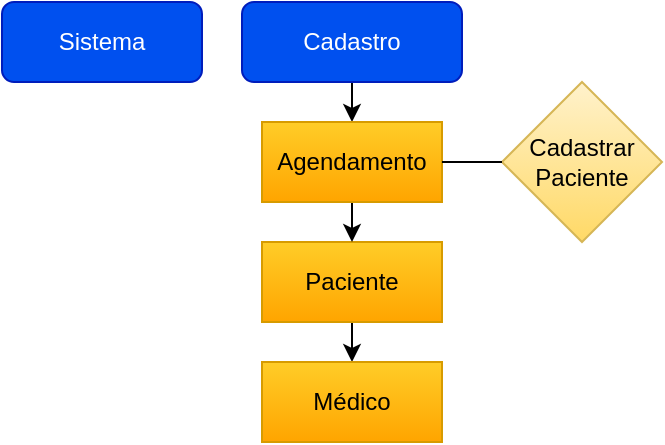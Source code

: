 <mxfile version="13.1.1" type="github"><diagram id="uVKDx6sya4GZlogJfz4T" name="Página-1"><mxGraphModel dx="868" dy="444" grid="1" gridSize="10" guides="1" tooltips="1" connect="1" arrows="1" fold="1" page="1" pageScale="1" pageWidth="827" pageHeight="1169" math="0" shadow="0"><root><mxCell id="0"/><mxCell id="1" parent="0"/><mxCell id="qXySBjFNwrF2JBCdrv4W-11" value="Sistema" style="rounded=1;whiteSpace=wrap;html=1;fontSize=12;glass=0;strokeWidth=1;shadow=0;fillColor=#0050ef;strokeColor=#001DBC;fontColor=#ffffff;" vertex="1" parent="1"><mxGeometry x="50" y="60" width="100" height="40" as="geometry"/></mxCell><mxCell id="qXySBjFNwrF2JBCdrv4W-12" style="edgeStyle=none;rounded=0;orthogonalLoop=1;jettySize=auto;html=1;exitX=0.5;exitY=1;exitDx=0;exitDy=0;entryX=0.5;entryY=0;entryDx=0;entryDy=0;" edge="1" parent="1" source="qXySBjFNwrF2JBCdrv4W-13" target="qXySBjFNwrF2JBCdrv4W-18"><mxGeometry relative="1" as="geometry"/></mxCell><mxCell id="qXySBjFNwrF2JBCdrv4W-13" value="Cadastro" style="rounded=1;whiteSpace=wrap;html=1;fontSize=12;glass=0;strokeWidth=1;shadow=0;fillColor=#0050ef;strokeColor=#001DBC;fontColor=#ffffff;" vertex="1" parent="1"><mxGeometry x="170" y="60" width="110" height="40" as="geometry"/></mxCell><mxCell id="qXySBjFNwrF2JBCdrv4W-14" style="edgeStyle=none;rounded=0;orthogonalLoop=1;jettySize=auto;html=1;exitX=0.5;exitY=1;exitDx=0;exitDy=0;entryX=0.5;entryY=0;entryDx=0;entryDy=0;" edge="1" parent="1" source="qXySBjFNwrF2JBCdrv4W-15" target="qXySBjFNwrF2JBCdrv4W-16"><mxGeometry relative="1" as="geometry"/></mxCell><mxCell id="qXySBjFNwrF2JBCdrv4W-15" value="&lt;font color=&quot;#000000&quot;&gt;Paciente&lt;/font&gt;" style="rounded=0;whiteSpace=wrap;html=1;fillColor=#ffcd28;strokeColor=#d79b00;gradientColor=#ffa500;" vertex="1" parent="1"><mxGeometry x="180" y="180" width="90" height="40" as="geometry"/></mxCell><mxCell id="qXySBjFNwrF2JBCdrv4W-16" value="&lt;font color=&quot;#000000&quot;&gt;Médico&lt;/font&gt;" style="rounded=0;whiteSpace=wrap;html=1;fillColor=#ffcd28;strokeColor=#d79b00;gradientColor=#ffa500;" vertex="1" parent="1"><mxGeometry x="180" y="240" width="90" height="40" as="geometry"/></mxCell><mxCell id="qXySBjFNwrF2JBCdrv4W-17" style="edgeStyle=none;rounded=0;orthogonalLoop=1;jettySize=auto;html=1;exitX=0.5;exitY=1;exitDx=0;exitDy=0;entryX=0.5;entryY=0;entryDx=0;entryDy=0;" edge="1" parent="1" source="qXySBjFNwrF2JBCdrv4W-18" target="qXySBjFNwrF2JBCdrv4W-15"><mxGeometry relative="1" as="geometry"/></mxCell><mxCell id="qXySBjFNwrF2JBCdrv4W-18" value="&lt;font color=&quot;#000000&quot;&gt;Agendamento&lt;/font&gt;" style="rounded=0;whiteSpace=wrap;html=1;fillColor=#ffcd28;strokeColor=#d79b00;gradientColor=#ffa500;" vertex="1" parent="1"><mxGeometry x="180" y="120" width="90" height="40" as="geometry"/></mxCell><mxCell id="qXySBjFNwrF2JBCdrv4W-19" value="&lt;font color=&quot;#000000&quot;&gt;Cadastrar&lt;br&gt;Paciente&lt;/font&gt;" style="rhombus;whiteSpace=wrap;html=1;gradientColor=#ffd966;fillColor=#fff2cc;strokeColor=#d6b656;" vertex="1" parent="1"><mxGeometry x="300" y="100" width="80" height="80" as="geometry"/></mxCell><mxCell id="qXySBjFNwrF2JBCdrv4W-20" value="" style="endArrow=none;html=1;exitX=1;exitY=0.5;exitDx=0;exitDy=0;entryX=0;entryY=0.5;entryDx=0;entryDy=0;" edge="1" parent="1" source="qXySBjFNwrF2JBCdrv4W-18" target="qXySBjFNwrF2JBCdrv4W-19"><mxGeometry width="50" height="50" relative="1" as="geometry"><mxPoint x="410" y="230" as="sourcePoint"/><mxPoint x="460" y="180" as="targetPoint"/></mxGeometry></mxCell></root></mxGraphModel></diagram></mxfile>